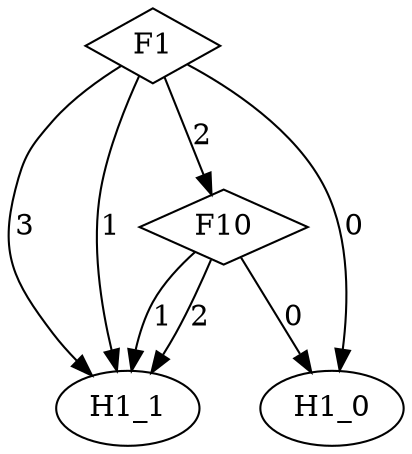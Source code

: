 digraph {
node [label=H1_1,style=""] H1_1
node [label=H1_1,style=""] H1_1
node [label=H1_0,style=""] H1_0
node [label=H1_1,style=""] H1_1
node [label=H1_1,style=""] H1_1
node [label=H1_0,style=""] H1_0
node [label=F10,shape="diamond",style=""] 1
node [label=F1,shape="diamond",style=""] 0

1 -> H1_1 [label="2"]
1 -> H1_1 [label="1"]
1 -> H1_0 [label="0"]
0 -> H1_1 [label="3"]
0 -> 1 [label="2"]
0 -> H1_1 [label="1"]
0 -> H1_0 [label="0"]
}